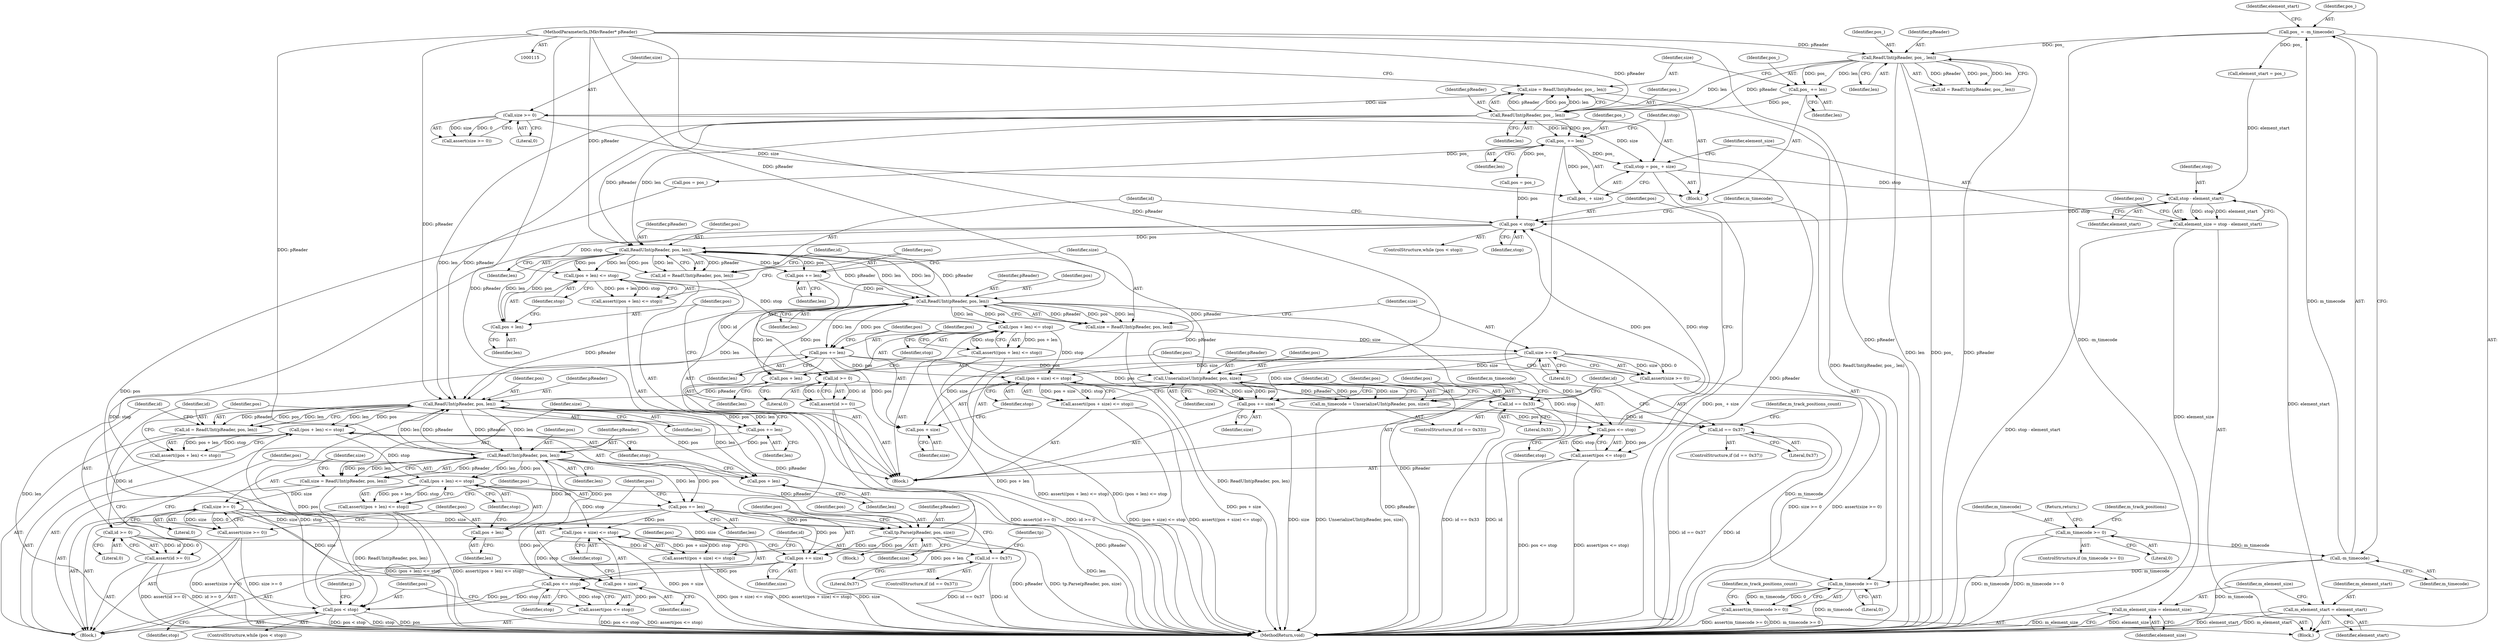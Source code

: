 digraph "1_Android_cc274e2abe8b2a6698a5c47d8aa4bb45f1f9538d_27@integer" {
"1000176" [label="(Call,stop = pos_ + size)"];
"1000173" [label="(Call,pos_ += len)"];
"1000165" [label="(Call,ReadUInt(pReader, pos_, len))"];
"1000146" [label="(Call,ReadUInt(pReader, pos_, len))"];
"1000116" [label="(MethodParameterIn,IMkvReader* pReader)"];
"1000132" [label="(Call,pos_ = -m_timecode)"];
"1000134" [label="(Call,-m_timecode)"];
"1000119" [label="(Call,m_timecode >= 0)"];
"1000159" [label="(Call,pos_ += len)"];
"1000170" [label="(Call,size >= 0)"];
"1000163" [label="(Call,size = ReadUInt(pReader, pos_, len))"];
"1000184" [label="(Call,stop - element_start)"];
"1000182" [label="(Call,element_size = stop - element_start)"];
"1000370" [label="(Call,m_element_size = element_size)"];
"1000192" [label="(Call,pos < stop)"];
"1000200" [label="(Call,ReadUInt(pReader, pos, len))"];
"1000198" [label="(Call,id = ReadUInt(pReader, pos, len))"];
"1000205" [label="(Call,id >= 0)"];
"1000204" [label="(Call,assert(id >= 0))"];
"1000244" [label="(Call,id == 0x33)"];
"1000255" [label="(Call,id == 0x37)"];
"1000209" [label="(Call,(pos + len) <= stop)"];
"1000208" [label="(Call,assert((pos + len) <= stop))"];
"1000229" [label="(Call,(pos + len) <= stop)"];
"1000228" [label="(Call,assert((pos + len) <= stop))"];
"1000238" [label="(Call,(pos + size) <= stop)"];
"1000237" [label="(Call,assert((pos + size) <= stop))"];
"1000264" [label="(Call,pos <= stop)"];
"1000263" [label="(Call,assert(pos <= stop))"];
"1000210" [label="(Call,pos + len)"];
"1000214" [label="(Call,pos += len)"];
"1000220" [label="(Call,ReadUInt(pReader, pos, len))"];
"1000218" [label="(Call,size = ReadUInt(pReader, pos, len))"];
"1000225" [label="(Call,size >= 0)"];
"1000224" [label="(Call,assert(size >= 0))"];
"1000239" [label="(Call,pos + size)"];
"1000249" [label="(Call,UnserializeUInt(pReader, pos, size))"];
"1000247" [label="(Call,m_timecode = UnserializeUInt(pReader, pos, size))"];
"1000268" [label="(Call,m_timecode >= 0)"];
"1000267" [label="(Call,assert(m_timecode >= 0))"];
"1000260" [label="(Call,pos += size)"];
"1000295" [label="(Call,ReadUInt(pReader, pos, len))"];
"1000293" [label="(Call,id = ReadUInt(pReader, pos, len))"];
"1000300" [label="(Call,id >= 0)"];
"1000299" [label="(Call,assert(id >= 0))"];
"1000339" [label="(Call,id == 0x37)"];
"1000304" [label="(Call,(pos + len) <= stop)"];
"1000303" [label="(Call,assert((pos + len) <= stop))"];
"1000324" [label="(Call,(pos + len) <= stop)"];
"1000323" [label="(Call,assert((pos + len) <= stop))"];
"1000333" [label="(Call,(pos + size) <= stop)"];
"1000332" [label="(Call,assert((pos + size) <= stop))"];
"1000357" [label="(Call,pos <= stop)"];
"1000287" [label="(Call,pos < stop)"];
"1000356" [label="(Call,assert(pos <= stop))"];
"1000305" [label="(Call,pos + len)"];
"1000309" [label="(Call,pos += len)"];
"1000315" [label="(Call,ReadUInt(pReader, pos, len))"];
"1000313" [label="(Call,size = ReadUInt(pReader, pos, len))"];
"1000320" [label="(Call,size >= 0)"];
"1000319" [label="(Call,assert(size >= 0))"];
"1000334" [label="(Call,pos + size)"];
"1000349" [label="(Call,tp.Parse(pReader, pos, size))"];
"1000353" [label="(Call,pos += size)"];
"1000325" [label="(Call,pos + len)"];
"1000329" [label="(Call,pos += len)"];
"1000230" [label="(Call,pos + len)"];
"1000234" [label="(Call,pos += len)"];
"1000367" [label="(Call,m_element_start = element_start)"];
"1000171" [label="(Identifier,size)"];
"1000265" [label="(Identifier,pos)"];
"1000241" [label="(Identifier,size)"];
"1000250" [label="(Identifier,pReader)"];
"1000252" [label="(Identifier,size)"];
"1000267" [label="(Call,assert(m_timecode >= 0))"];
"1000342" [label="(Block,)"];
"1000167" [label="(Identifier,pos_)"];
"1000269" [label="(Identifier,m_timecode)"];
"1000309" [label="(Call,pos += len)"];
"1000185" [label="(Identifier,stop)"];
"1000226" [label="(Identifier,size)"];
"1000236" [label="(Identifier,len)"];
"1000290" [label="(Block,)"];
"1000299" [label="(Call,assert(id >= 0))"];
"1000340" [label="(Identifier,id)"];
"1000239" [label="(Call,pos + size)"];
"1000311" [label="(Identifier,len)"];
"1000166" [label="(Identifier,pReader)"];
"1000270" [label="(Literal,0)"];
"1000372" [label="(Identifier,element_size)"];
"1000371" [label="(Identifier,m_element_size)"];
"1000144" [label="(Call,id = ReadUInt(pReader, pos_, len))"];
"1000260" [label="(Call,pos += size)"];
"1000220" [label="(Call,ReadUInt(pReader, pos, len))"];
"1000159" [label="(Call,pos_ += len)"];
"1000240" [label="(Identifier,pos)"];
"1000176" [label="(Call,stop = pos_ + size)"];
"1000293" [label="(Call,id = ReadUInt(pReader, pos, len))"];
"1000314" [label="(Identifier,size)"];
"1000218" [label="(Call,size = ReadUInt(pReader, pos, len))"];
"1000194" [label="(Identifier,stop)"];
"1000234" [label="(Call,pos += len)"];
"1000189" [label="(Identifier,pos)"];
"1000233" [label="(Identifier,stop)"];
"1000238" [label="(Call,(pos + size) <= stop)"];
"1000138" [label="(Identifier,element_start)"];
"1000300" [label="(Call,id >= 0)"];
"1000358" [label="(Identifier,pos)"];
"1000227" [label="(Literal,0)"];
"1000373" [label="(MethodReturn,void)"];
"1000288" [label="(Identifier,pos)"];
"1000305" [label="(Call,pos + len)"];
"1000330" [label="(Identifier,pos)"];
"1000323" [label="(Call,assert((pos + len) <= stop))"];
"1000202" [label="(Identifier,pos)"];
"1000307" [label="(Identifier,len)"];
"1000200" [label="(Call,ReadUInt(pReader, pos, len))"];
"1000122" [label="(Return,return;)"];
"1000242" [label="(Identifier,stop)"];
"1000134" [label="(Call,-m_timecode)"];
"1000119" [label="(Call,m_timecode >= 0)"];
"1000237" [label="(Call,assert((pos + size) <= stop))"];
"1000359" [label="(Identifier,stop)"];
"1000302" [label="(Literal,0)"];
"1000211" [label="(Identifier,pos)"];
"1000310" [label="(Identifier,pos)"];
"1000125" [label="(Identifier,m_track_positions)"];
"1000337" [label="(Identifier,stop)"];
"1000287" [label="(Call,pos < stop)"];
"1000255" [label="(Call,id == 0x37)"];
"1000334" [label="(Call,pos + size)"];
"1000201" [label="(Identifier,pReader)"];
"1000327" [label="(Identifier,len)"];
"1000264" [label="(Call,pos <= stop)"];
"1000336" [label="(Identifier,size)"];
"1000146" [label="(Call,ReadUInt(pReader, pos_, len))"];
"1000182" [label="(Call,element_size = stop - element_start)"];
"1000243" [label="(ControlStructure,if (id == 0x33))"];
"1000295" [label="(Call,ReadUInt(pReader, pos, len))"];
"1000244" [label="(Call,id == 0x33)"];
"1000325" [label="(Call,pos + len)"];
"1000321" [label="(Identifier,size)"];
"1000206" [label="(Identifier,id)"];
"1000177" [label="(Identifier,stop)"];
"1000349" [label="(Call,tp.Parse(pReader, pos, size))"];
"1000213" [label="(Identifier,stop)"];
"1000221" [label="(Identifier,pReader)"];
"1000183" [label="(Identifier,element_size)"];
"1000308" [label="(Identifier,stop)"];
"1000229" [label="(Call,(pos + len) <= stop)"];
"1000121" [label="(Literal,0)"];
"1000332" [label="(Call,assert((pos + size) <= stop))"];
"1000209" [label="(Call,(pos + len) <= stop)"];
"1000118" [label="(ControlStructure,if (m_timecode >= 0))"];
"1000313" [label="(Call,size = ReadUInt(pReader, pos, len))"];
"1000316" [label="(Identifier,pReader)"];
"1000329" [label="(Call,pos += len)"];
"1000169" [label="(Call,assert(size >= 0))"];
"1000216" [label="(Identifier,len)"];
"1000178" [label="(Call,pos_ + size)"];
"1000351" [label="(Identifier,pos)"];
"1000369" [label="(Identifier,element_start)"];
"1000247" [label="(Call,m_timecode = UnserializeUInt(pReader, pos, size))"];
"1000335" [label="(Identifier,pos)"];
"1000283" [label="(Call,pos = pos_)"];
"1000175" [label="(Identifier,len)"];
"1000168" [label="(Identifier,len)"];
"1000322" [label="(Literal,0)"];
"1000245" [label="(Identifier,id)"];
"1000225" [label="(Call,size >= 0)"];
"1000326" [label="(Identifier,pos)"];
"1000148" [label="(Identifier,pos_)"];
"1000135" [label="(Identifier,m_timecode)"];
"1000370" [label="(Call,m_element_size = element_size)"];
"1000263" [label="(Call,assert(pos <= stop))"];
"1000248" [label="(Identifier,m_timecode)"];
"1000141" [label="(Block,)"];
"1000224" [label="(Call,assert(size >= 0))"];
"1000199" [label="(Identifier,id)"];
"1000318" [label="(Identifier,len)"];
"1000261" [label="(Identifier,pos)"];
"1000174" [label="(Identifier,pos_)"];
"1000350" [label="(Identifier,pReader)"];
"1000254" [label="(ControlStructure,if (id == 0x37))"];
"1000353" [label="(Call,pos += size)"];
"1000315" [label="(Call,ReadUInt(pReader, pos, len))"];
"1000170" [label="(Call,size >= 0)"];
"1000232" [label="(Identifier,len)"];
"1000355" [label="(Identifier,size)"];
"1000163" [label="(Call,size = ReadUInt(pReader, pos_, len))"];
"1000210" [label="(Call,pos + len)"];
"1000286" [label="(ControlStructure,while (pos < stop))"];
"1000230" [label="(Call,pos + len)"];
"1000246" [label="(Literal,0x33)"];
"1000195" [label="(Block,)"];
"1000203" [label="(Identifier,len)"];
"1000273" [label="(Identifier,m_track_positions_count)"];
"1000149" [label="(Identifier,len)"];
"1000341" [label="(Literal,0x37)"];
"1000192" [label="(Call,pos < stop)"];
"1000257" [label="(Literal,0x37)"];
"1000367" [label="(Call,m_element_start = element_start)"];
"1000173" [label="(Call,pos_ += len)"];
"1000205" [label="(Call,id >= 0)"];
"1000339" [label="(Call,id == 0x37)"];
"1000333" [label="(Call,(pos + size) <= stop)"];
"1000317" [label="(Identifier,pos)"];
"1000319" [label="(Call,assert(size >= 0))"];
"1000268" [label="(Call,m_timecode >= 0)"];
"1000223" [label="(Identifier,len)"];
"1000368" [label="(Identifier,m_element_start)"];
"1000186" [label="(Identifier,element_start)"];
"1000193" [label="(Identifier,pos)"];
"1000191" [label="(ControlStructure,while (pos < stop))"];
"1000324" [label="(Call,(pos + len) <= stop)"];
"1000297" [label="(Identifier,pos)"];
"1000294" [label="(Identifier,id)"];
"1000120" [label="(Identifier,m_timecode)"];
"1000231" [label="(Identifier,pos)"];
"1000266" [label="(Identifier,stop)"];
"1000212" [label="(Identifier,len)"];
"1000235" [label="(Identifier,pos)"];
"1000298" [label="(Identifier,len)"];
"1000259" [label="(Identifier,m_track_positions_count)"];
"1000304" [label="(Call,(pos + len) <= stop)"];
"1000345" [label="(Identifier,tp)"];
"1000306" [label="(Identifier,pos)"];
"1000198" [label="(Call,id = ReadUInt(pReader, pos, len))"];
"1000354" [label="(Identifier,pos)"];
"1000215" [label="(Identifier,pos)"];
"1000289" [label="(Identifier,stop)"];
"1000219" [label="(Identifier,size)"];
"1000262" [label="(Identifier,size)"];
"1000364" [label="(Identifier,p)"];
"1000249" [label="(Call,UnserializeUInt(pReader, pos, size))"];
"1000165" [label="(Call,ReadUInt(pReader, pos_, len))"];
"1000172" [label="(Literal,0)"];
"1000204" [label="(Call,assert(id >= 0))"];
"1000161" [label="(Identifier,len)"];
"1000328" [label="(Identifier,stop)"];
"1000352" [label="(Identifier,size)"];
"1000303" [label="(Call,assert((pos + len) <= stop))"];
"1000228" [label="(Call,assert((pos + len) <= stop))"];
"1000357" [label="(Call,pos <= stop)"];
"1000184" [label="(Call,stop - element_start)"];
"1000222" [label="(Identifier,pos)"];
"1000356" [label="(Call,assert(pos <= stop))"];
"1000188" [label="(Call,pos = pos_)"];
"1000147" [label="(Identifier,pReader)"];
"1000164" [label="(Identifier,size)"];
"1000338" [label="(ControlStructure,if (id == 0x37))"];
"1000331" [label="(Identifier,len)"];
"1000137" [label="(Call,element_start = pos_)"];
"1000208" [label="(Call,assert((pos + len) <= stop))"];
"1000256" [label="(Identifier,id)"];
"1000296" [label="(Identifier,pReader)"];
"1000132" [label="(Call,pos_ = -m_timecode)"];
"1000214" [label="(Call,pos += len)"];
"1000301" [label="(Identifier,id)"];
"1000116" [label="(MethodParameterIn,IMkvReader* pReader)"];
"1000117" [label="(Block,)"];
"1000133" [label="(Identifier,pos_)"];
"1000320" [label="(Call,size >= 0)"];
"1000160" [label="(Identifier,pos_)"];
"1000251" [label="(Identifier,pos)"];
"1000207" [label="(Literal,0)"];
"1000176" -> "1000141"  [label="AST: "];
"1000176" -> "1000178"  [label="CFG: "];
"1000177" -> "1000176"  [label="AST: "];
"1000178" -> "1000176"  [label="AST: "];
"1000183" -> "1000176"  [label="CFG: "];
"1000176" -> "1000373"  [label="DDG: pos_ + size"];
"1000173" -> "1000176"  [label="DDG: pos_"];
"1000170" -> "1000176"  [label="DDG: size"];
"1000176" -> "1000184"  [label="DDG: stop"];
"1000173" -> "1000141"  [label="AST: "];
"1000173" -> "1000175"  [label="CFG: "];
"1000174" -> "1000173"  [label="AST: "];
"1000175" -> "1000173"  [label="AST: "];
"1000177" -> "1000173"  [label="CFG: "];
"1000173" -> "1000373"  [label="DDG: len"];
"1000165" -> "1000173"  [label="DDG: len"];
"1000165" -> "1000173"  [label="DDG: pos_"];
"1000173" -> "1000178"  [label="DDG: pos_"];
"1000173" -> "1000188"  [label="DDG: pos_"];
"1000173" -> "1000283"  [label="DDG: pos_"];
"1000165" -> "1000163"  [label="AST: "];
"1000165" -> "1000168"  [label="CFG: "];
"1000166" -> "1000165"  [label="AST: "];
"1000167" -> "1000165"  [label="AST: "];
"1000168" -> "1000165"  [label="AST: "];
"1000163" -> "1000165"  [label="CFG: "];
"1000165" -> "1000373"  [label="DDG: pReader"];
"1000165" -> "1000163"  [label="DDG: pReader"];
"1000165" -> "1000163"  [label="DDG: pos_"];
"1000165" -> "1000163"  [label="DDG: len"];
"1000146" -> "1000165"  [label="DDG: pReader"];
"1000146" -> "1000165"  [label="DDG: len"];
"1000116" -> "1000165"  [label="DDG: pReader"];
"1000159" -> "1000165"  [label="DDG: pos_"];
"1000165" -> "1000200"  [label="DDG: pReader"];
"1000165" -> "1000200"  [label="DDG: len"];
"1000165" -> "1000295"  [label="DDG: pReader"];
"1000165" -> "1000295"  [label="DDG: len"];
"1000146" -> "1000144"  [label="AST: "];
"1000146" -> "1000149"  [label="CFG: "];
"1000147" -> "1000146"  [label="AST: "];
"1000148" -> "1000146"  [label="AST: "];
"1000149" -> "1000146"  [label="AST: "];
"1000144" -> "1000146"  [label="CFG: "];
"1000146" -> "1000373"  [label="DDG: len"];
"1000146" -> "1000373"  [label="DDG: pos_"];
"1000146" -> "1000373"  [label="DDG: pReader"];
"1000146" -> "1000144"  [label="DDG: pReader"];
"1000146" -> "1000144"  [label="DDG: pos_"];
"1000146" -> "1000144"  [label="DDG: len"];
"1000116" -> "1000146"  [label="DDG: pReader"];
"1000132" -> "1000146"  [label="DDG: pos_"];
"1000146" -> "1000159"  [label="DDG: len"];
"1000146" -> "1000159"  [label="DDG: pos_"];
"1000116" -> "1000115"  [label="AST: "];
"1000116" -> "1000373"  [label="DDG: pReader"];
"1000116" -> "1000200"  [label="DDG: pReader"];
"1000116" -> "1000220"  [label="DDG: pReader"];
"1000116" -> "1000249"  [label="DDG: pReader"];
"1000116" -> "1000295"  [label="DDG: pReader"];
"1000116" -> "1000315"  [label="DDG: pReader"];
"1000116" -> "1000349"  [label="DDG: pReader"];
"1000132" -> "1000117"  [label="AST: "];
"1000132" -> "1000134"  [label="CFG: "];
"1000133" -> "1000132"  [label="AST: "];
"1000134" -> "1000132"  [label="AST: "];
"1000138" -> "1000132"  [label="CFG: "];
"1000132" -> "1000373"  [label="DDG: -m_timecode"];
"1000134" -> "1000132"  [label="DDG: m_timecode"];
"1000132" -> "1000137"  [label="DDG: pos_"];
"1000134" -> "1000135"  [label="CFG: "];
"1000135" -> "1000134"  [label="AST: "];
"1000134" -> "1000373"  [label="DDG: m_timecode"];
"1000119" -> "1000134"  [label="DDG: m_timecode"];
"1000134" -> "1000268"  [label="DDG: m_timecode"];
"1000119" -> "1000118"  [label="AST: "];
"1000119" -> "1000121"  [label="CFG: "];
"1000120" -> "1000119"  [label="AST: "];
"1000121" -> "1000119"  [label="AST: "];
"1000122" -> "1000119"  [label="CFG: "];
"1000125" -> "1000119"  [label="CFG: "];
"1000119" -> "1000373"  [label="DDG: m_timecode"];
"1000119" -> "1000373"  [label="DDG: m_timecode >= 0"];
"1000159" -> "1000141"  [label="AST: "];
"1000159" -> "1000161"  [label="CFG: "];
"1000160" -> "1000159"  [label="AST: "];
"1000161" -> "1000159"  [label="AST: "];
"1000164" -> "1000159"  [label="CFG: "];
"1000170" -> "1000169"  [label="AST: "];
"1000170" -> "1000172"  [label="CFG: "];
"1000171" -> "1000170"  [label="AST: "];
"1000172" -> "1000170"  [label="AST: "];
"1000169" -> "1000170"  [label="CFG: "];
"1000170" -> "1000169"  [label="DDG: size"];
"1000170" -> "1000169"  [label="DDG: 0"];
"1000163" -> "1000170"  [label="DDG: size"];
"1000170" -> "1000178"  [label="DDG: size"];
"1000163" -> "1000141"  [label="AST: "];
"1000164" -> "1000163"  [label="AST: "];
"1000171" -> "1000163"  [label="CFG: "];
"1000163" -> "1000373"  [label="DDG: ReadUInt(pReader, pos_, len)"];
"1000184" -> "1000182"  [label="AST: "];
"1000184" -> "1000186"  [label="CFG: "];
"1000185" -> "1000184"  [label="AST: "];
"1000186" -> "1000184"  [label="AST: "];
"1000182" -> "1000184"  [label="CFG: "];
"1000184" -> "1000182"  [label="DDG: stop"];
"1000184" -> "1000182"  [label="DDG: element_start"];
"1000137" -> "1000184"  [label="DDG: element_start"];
"1000184" -> "1000192"  [label="DDG: stop"];
"1000184" -> "1000367"  [label="DDG: element_start"];
"1000182" -> "1000117"  [label="AST: "];
"1000183" -> "1000182"  [label="AST: "];
"1000189" -> "1000182"  [label="CFG: "];
"1000182" -> "1000373"  [label="DDG: stop - element_start"];
"1000182" -> "1000370"  [label="DDG: element_size"];
"1000370" -> "1000117"  [label="AST: "];
"1000370" -> "1000372"  [label="CFG: "];
"1000371" -> "1000370"  [label="AST: "];
"1000372" -> "1000370"  [label="AST: "];
"1000373" -> "1000370"  [label="CFG: "];
"1000370" -> "1000373"  [label="DDG: element_size"];
"1000370" -> "1000373"  [label="DDG: m_element_size"];
"1000192" -> "1000191"  [label="AST: "];
"1000192" -> "1000194"  [label="CFG: "];
"1000193" -> "1000192"  [label="AST: "];
"1000194" -> "1000192"  [label="AST: "];
"1000199" -> "1000192"  [label="CFG: "];
"1000269" -> "1000192"  [label="CFG: "];
"1000188" -> "1000192"  [label="DDG: pos"];
"1000264" -> "1000192"  [label="DDG: pos"];
"1000264" -> "1000192"  [label="DDG: stop"];
"1000192" -> "1000200"  [label="DDG: pos"];
"1000192" -> "1000209"  [label="DDG: stop"];
"1000192" -> "1000287"  [label="DDG: stop"];
"1000200" -> "1000198"  [label="AST: "];
"1000200" -> "1000203"  [label="CFG: "];
"1000201" -> "1000200"  [label="AST: "];
"1000202" -> "1000200"  [label="AST: "];
"1000203" -> "1000200"  [label="AST: "];
"1000198" -> "1000200"  [label="CFG: "];
"1000200" -> "1000198"  [label="DDG: pReader"];
"1000200" -> "1000198"  [label="DDG: pos"];
"1000200" -> "1000198"  [label="DDG: len"];
"1000220" -> "1000200"  [label="DDG: pReader"];
"1000220" -> "1000200"  [label="DDG: len"];
"1000249" -> "1000200"  [label="DDG: pReader"];
"1000200" -> "1000209"  [label="DDG: pos"];
"1000200" -> "1000209"  [label="DDG: len"];
"1000200" -> "1000210"  [label="DDG: pos"];
"1000200" -> "1000210"  [label="DDG: len"];
"1000200" -> "1000214"  [label="DDG: len"];
"1000200" -> "1000214"  [label="DDG: pos"];
"1000200" -> "1000220"  [label="DDG: pReader"];
"1000200" -> "1000220"  [label="DDG: len"];
"1000198" -> "1000195"  [label="AST: "];
"1000199" -> "1000198"  [label="AST: "];
"1000206" -> "1000198"  [label="CFG: "];
"1000198" -> "1000205"  [label="DDG: id"];
"1000205" -> "1000204"  [label="AST: "];
"1000205" -> "1000207"  [label="CFG: "];
"1000206" -> "1000205"  [label="AST: "];
"1000207" -> "1000205"  [label="AST: "];
"1000204" -> "1000205"  [label="CFG: "];
"1000205" -> "1000204"  [label="DDG: id"];
"1000205" -> "1000204"  [label="DDG: 0"];
"1000205" -> "1000244"  [label="DDG: id"];
"1000204" -> "1000195"  [label="AST: "];
"1000211" -> "1000204"  [label="CFG: "];
"1000204" -> "1000373"  [label="DDG: id >= 0"];
"1000204" -> "1000373"  [label="DDG: assert(id >= 0)"];
"1000244" -> "1000243"  [label="AST: "];
"1000244" -> "1000246"  [label="CFG: "];
"1000245" -> "1000244"  [label="AST: "];
"1000246" -> "1000244"  [label="AST: "];
"1000248" -> "1000244"  [label="CFG: "];
"1000256" -> "1000244"  [label="CFG: "];
"1000244" -> "1000373"  [label="DDG: id == 0x33"];
"1000244" -> "1000373"  [label="DDG: id"];
"1000244" -> "1000255"  [label="DDG: id"];
"1000255" -> "1000254"  [label="AST: "];
"1000255" -> "1000257"  [label="CFG: "];
"1000256" -> "1000255"  [label="AST: "];
"1000257" -> "1000255"  [label="AST: "];
"1000259" -> "1000255"  [label="CFG: "];
"1000261" -> "1000255"  [label="CFG: "];
"1000255" -> "1000373"  [label="DDG: id == 0x37"];
"1000255" -> "1000373"  [label="DDG: id"];
"1000209" -> "1000208"  [label="AST: "];
"1000209" -> "1000213"  [label="CFG: "];
"1000210" -> "1000209"  [label="AST: "];
"1000213" -> "1000209"  [label="AST: "];
"1000208" -> "1000209"  [label="CFG: "];
"1000209" -> "1000208"  [label="DDG: pos + len"];
"1000209" -> "1000208"  [label="DDG: stop"];
"1000209" -> "1000229"  [label="DDG: stop"];
"1000208" -> "1000195"  [label="AST: "];
"1000215" -> "1000208"  [label="CFG: "];
"1000229" -> "1000228"  [label="AST: "];
"1000229" -> "1000233"  [label="CFG: "];
"1000230" -> "1000229"  [label="AST: "];
"1000233" -> "1000229"  [label="AST: "];
"1000228" -> "1000229"  [label="CFG: "];
"1000229" -> "1000373"  [label="DDG: pos + len"];
"1000229" -> "1000228"  [label="DDG: pos + len"];
"1000229" -> "1000228"  [label="DDG: stop"];
"1000220" -> "1000229"  [label="DDG: pos"];
"1000220" -> "1000229"  [label="DDG: len"];
"1000229" -> "1000238"  [label="DDG: stop"];
"1000228" -> "1000195"  [label="AST: "];
"1000235" -> "1000228"  [label="CFG: "];
"1000228" -> "1000373"  [label="DDG: assert((pos + len) <= stop)"];
"1000228" -> "1000373"  [label="DDG: (pos + len) <= stop"];
"1000238" -> "1000237"  [label="AST: "];
"1000238" -> "1000242"  [label="CFG: "];
"1000239" -> "1000238"  [label="AST: "];
"1000242" -> "1000238"  [label="AST: "];
"1000237" -> "1000238"  [label="CFG: "];
"1000238" -> "1000373"  [label="DDG: pos + size"];
"1000238" -> "1000237"  [label="DDG: pos + size"];
"1000238" -> "1000237"  [label="DDG: stop"];
"1000234" -> "1000238"  [label="DDG: pos"];
"1000225" -> "1000238"  [label="DDG: size"];
"1000238" -> "1000264"  [label="DDG: stop"];
"1000237" -> "1000195"  [label="AST: "];
"1000245" -> "1000237"  [label="CFG: "];
"1000237" -> "1000373"  [label="DDG: assert((pos + size) <= stop)"];
"1000237" -> "1000373"  [label="DDG: (pos + size) <= stop"];
"1000264" -> "1000263"  [label="AST: "];
"1000264" -> "1000266"  [label="CFG: "];
"1000265" -> "1000264"  [label="AST: "];
"1000266" -> "1000264"  [label="AST: "];
"1000263" -> "1000264"  [label="CFG: "];
"1000264" -> "1000263"  [label="DDG: pos"];
"1000264" -> "1000263"  [label="DDG: stop"];
"1000260" -> "1000264"  [label="DDG: pos"];
"1000263" -> "1000195"  [label="AST: "];
"1000193" -> "1000263"  [label="CFG: "];
"1000263" -> "1000373"  [label="DDG: assert(pos <= stop)"];
"1000263" -> "1000373"  [label="DDG: pos <= stop"];
"1000210" -> "1000212"  [label="CFG: "];
"1000211" -> "1000210"  [label="AST: "];
"1000212" -> "1000210"  [label="AST: "];
"1000213" -> "1000210"  [label="CFG: "];
"1000214" -> "1000195"  [label="AST: "];
"1000214" -> "1000216"  [label="CFG: "];
"1000215" -> "1000214"  [label="AST: "];
"1000216" -> "1000214"  [label="AST: "];
"1000219" -> "1000214"  [label="CFG: "];
"1000214" -> "1000220"  [label="DDG: pos"];
"1000220" -> "1000218"  [label="AST: "];
"1000220" -> "1000223"  [label="CFG: "];
"1000221" -> "1000220"  [label="AST: "];
"1000222" -> "1000220"  [label="AST: "];
"1000223" -> "1000220"  [label="AST: "];
"1000218" -> "1000220"  [label="CFG: "];
"1000220" -> "1000373"  [label="DDG: pReader"];
"1000220" -> "1000218"  [label="DDG: pReader"];
"1000220" -> "1000218"  [label="DDG: pos"];
"1000220" -> "1000218"  [label="DDG: len"];
"1000220" -> "1000230"  [label="DDG: pos"];
"1000220" -> "1000230"  [label="DDG: len"];
"1000220" -> "1000234"  [label="DDG: len"];
"1000220" -> "1000234"  [label="DDG: pos"];
"1000220" -> "1000249"  [label="DDG: pReader"];
"1000220" -> "1000295"  [label="DDG: pReader"];
"1000220" -> "1000295"  [label="DDG: len"];
"1000218" -> "1000195"  [label="AST: "];
"1000219" -> "1000218"  [label="AST: "];
"1000226" -> "1000218"  [label="CFG: "];
"1000218" -> "1000373"  [label="DDG: ReadUInt(pReader, pos, len)"];
"1000218" -> "1000225"  [label="DDG: size"];
"1000225" -> "1000224"  [label="AST: "];
"1000225" -> "1000227"  [label="CFG: "];
"1000226" -> "1000225"  [label="AST: "];
"1000227" -> "1000225"  [label="AST: "];
"1000224" -> "1000225"  [label="CFG: "];
"1000225" -> "1000224"  [label="DDG: size"];
"1000225" -> "1000224"  [label="DDG: 0"];
"1000225" -> "1000239"  [label="DDG: size"];
"1000225" -> "1000249"  [label="DDG: size"];
"1000225" -> "1000260"  [label="DDG: size"];
"1000224" -> "1000195"  [label="AST: "];
"1000231" -> "1000224"  [label="CFG: "];
"1000224" -> "1000373"  [label="DDG: size >= 0"];
"1000224" -> "1000373"  [label="DDG: assert(size >= 0)"];
"1000239" -> "1000241"  [label="CFG: "];
"1000240" -> "1000239"  [label="AST: "];
"1000241" -> "1000239"  [label="AST: "];
"1000242" -> "1000239"  [label="CFG: "];
"1000234" -> "1000239"  [label="DDG: pos"];
"1000249" -> "1000247"  [label="AST: "];
"1000249" -> "1000252"  [label="CFG: "];
"1000250" -> "1000249"  [label="AST: "];
"1000251" -> "1000249"  [label="AST: "];
"1000252" -> "1000249"  [label="AST: "];
"1000247" -> "1000249"  [label="CFG: "];
"1000249" -> "1000373"  [label="DDG: pReader"];
"1000249" -> "1000247"  [label="DDG: pReader"];
"1000249" -> "1000247"  [label="DDG: pos"];
"1000249" -> "1000247"  [label="DDG: size"];
"1000234" -> "1000249"  [label="DDG: pos"];
"1000249" -> "1000260"  [label="DDG: size"];
"1000249" -> "1000260"  [label="DDG: pos"];
"1000249" -> "1000295"  [label="DDG: pReader"];
"1000247" -> "1000243"  [label="AST: "];
"1000248" -> "1000247"  [label="AST: "];
"1000261" -> "1000247"  [label="CFG: "];
"1000247" -> "1000373"  [label="DDG: UnserializeUInt(pReader, pos, size)"];
"1000247" -> "1000268"  [label="DDG: m_timecode"];
"1000268" -> "1000267"  [label="AST: "];
"1000268" -> "1000270"  [label="CFG: "];
"1000269" -> "1000268"  [label="AST: "];
"1000270" -> "1000268"  [label="AST: "];
"1000267" -> "1000268"  [label="CFG: "];
"1000268" -> "1000373"  [label="DDG: m_timecode"];
"1000268" -> "1000267"  [label="DDG: m_timecode"];
"1000268" -> "1000267"  [label="DDG: 0"];
"1000267" -> "1000117"  [label="AST: "];
"1000273" -> "1000267"  [label="CFG: "];
"1000267" -> "1000373"  [label="DDG: assert(m_timecode >= 0)"];
"1000267" -> "1000373"  [label="DDG: m_timecode >= 0"];
"1000260" -> "1000195"  [label="AST: "];
"1000260" -> "1000262"  [label="CFG: "];
"1000261" -> "1000260"  [label="AST: "];
"1000262" -> "1000260"  [label="AST: "];
"1000265" -> "1000260"  [label="CFG: "];
"1000260" -> "1000373"  [label="DDG: size"];
"1000234" -> "1000260"  [label="DDG: pos"];
"1000295" -> "1000293"  [label="AST: "];
"1000295" -> "1000298"  [label="CFG: "];
"1000296" -> "1000295"  [label="AST: "];
"1000297" -> "1000295"  [label="AST: "];
"1000298" -> "1000295"  [label="AST: "];
"1000293" -> "1000295"  [label="CFG: "];
"1000295" -> "1000293"  [label="DDG: pReader"];
"1000295" -> "1000293"  [label="DDG: pos"];
"1000295" -> "1000293"  [label="DDG: len"];
"1000315" -> "1000295"  [label="DDG: pReader"];
"1000315" -> "1000295"  [label="DDG: len"];
"1000349" -> "1000295"  [label="DDG: pReader"];
"1000287" -> "1000295"  [label="DDG: pos"];
"1000295" -> "1000304"  [label="DDG: pos"];
"1000295" -> "1000304"  [label="DDG: len"];
"1000295" -> "1000305"  [label="DDG: pos"];
"1000295" -> "1000305"  [label="DDG: len"];
"1000295" -> "1000309"  [label="DDG: len"];
"1000295" -> "1000309"  [label="DDG: pos"];
"1000295" -> "1000315"  [label="DDG: pReader"];
"1000295" -> "1000315"  [label="DDG: len"];
"1000293" -> "1000290"  [label="AST: "];
"1000294" -> "1000293"  [label="AST: "];
"1000301" -> "1000293"  [label="CFG: "];
"1000293" -> "1000300"  [label="DDG: id"];
"1000300" -> "1000299"  [label="AST: "];
"1000300" -> "1000302"  [label="CFG: "];
"1000301" -> "1000300"  [label="AST: "];
"1000302" -> "1000300"  [label="AST: "];
"1000299" -> "1000300"  [label="CFG: "];
"1000300" -> "1000299"  [label="DDG: id"];
"1000300" -> "1000299"  [label="DDG: 0"];
"1000300" -> "1000339"  [label="DDG: id"];
"1000299" -> "1000290"  [label="AST: "];
"1000306" -> "1000299"  [label="CFG: "];
"1000299" -> "1000373"  [label="DDG: assert(id >= 0)"];
"1000299" -> "1000373"  [label="DDG: id >= 0"];
"1000339" -> "1000338"  [label="AST: "];
"1000339" -> "1000341"  [label="CFG: "];
"1000340" -> "1000339"  [label="AST: "];
"1000341" -> "1000339"  [label="AST: "];
"1000345" -> "1000339"  [label="CFG: "];
"1000354" -> "1000339"  [label="CFG: "];
"1000339" -> "1000373"  [label="DDG: id == 0x37"];
"1000339" -> "1000373"  [label="DDG: id"];
"1000304" -> "1000303"  [label="AST: "];
"1000304" -> "1000308"  [label="CFG: "];
"1000305" -> "1000304"  [label="AST: "];
"1000308" -> "1000304"  [label="AST: "];
"1000303" -> "1000304"  [label="CFG: "];
"1000304" -> "1000303"  [label="DDG: pos + len"];
"1000304" -> "1000303"  [label="DDG: stop"];
"1000287" -> "1000304"  [label="DDG: stop"];
"1000304" -> "1000324"  [label="DDG: stop"];
"1000303" -> "1000290"  [label="AST: "];
"1000310" -> "1000303"  [label="CFG: "];
"1000324" -> "1000323"  [label="AST: "];
"1000324" -> "1000328"  [label="CFG: "];
"1000325" -> "1000324"  [label="AST: "];
"1000328" -> "1000324"  [label="AST: "];
"1000323" -> "1000324"  [label="CFG: "];
"1000324" -> "1000373"  [label="DDG: pos + len"];
"1000324" -> "1000323"  [label="DDG: pos + len"];
"1000324" -> "1000323"  [label="DDG: stop"];
"1000315" -> "1000324"  [label="DDG: pos"];
"1000315" -> "1000324"  [label="DDG: len"];
"1000324" -> "1000333"  [label="DDG: stop"];
"1000323" -> "1000290"  [label="AST: "];
"1000330" -> "1000323"  [label="CFG: "];
"1000323" -> "1000373"  [label="DDG: (pos + len) <= stop"];
"1000323" -> "1000373"  [label="DDG: assert((pos + len) <= stop)"];
"1000333" -> "1000332"  [label="AST: "];
"1000333" -> "1000337"  [label="CFG: "];
"1000334" -> "1000333"  [label="AST: "];
"1000337" -> "1000333"  [label="AST: "];
"1000332" -> "1000333"  [label="CFG: "];
"1000333" -> "1000373"  [label="DDG: pos + size"];
"1000333" -> "1000332"  [label="DDG: pos + size"];
"1000333" -> "1000332"  [label="DDG: stop"];
"1000329" -> "1000333"  [label="DDG: pos"];
"1000320" -> "1000333"  [label="DDG: size"];
"1000333" -> "1000357"  [label="DDG: stop"];
"1000332" -> "1000290"  [label="AST: "];
"1000340" -> "1000332"  [label="CFG: "];
"1000332" -> "1000373"  [label="DDG: (pos + size) <= stop"];
"1000332" -> "1000373"  [label="DDG: assert((pos + size) <= stop)"];
"1000357" -> "1000356"  [label="AST: "];
"1000357" -> "1000359"  [label="CFG: "];
"1000358" -> "1000357"  [label="AST: "];
"1000359" -> "1000357"  [label="AST: "];
"1000356" -> "1000357"  [label="CFG: "];
"1000357" -> "1000287"  [label="DDG: pos"];
"1000357" -> "1000287"  [label="DDG: stop"];
"1000357" -> "1000356"  [label="DDG: pos"];
"1000357" -> "1000356"  [label="DDG: stop"];
"1000353" -> "1000357"  [label="DDG: pos"];
"1000287" -> "1000286"  [label="AST: "];
"1000287" -> "1000289"  [label="CFG: "];
"1000288" -> "1000287"  [label="AST: "];
"1000289" -> "1000287"  [label="AST: "];
"1000294" -> "1000287"  [label="CFG: "];
"1000364" -> "1000287"  [label="CFG: "];
"1000287" -> "1000373"  [label="DDG: pos < stop"];
"1000287" -> "1000373"  [label="DDG: stop"];
"1000287" -> "1000373"  [label="DDG: pos"];
"1000283" -> "1000287"  [label="DDG: pos"];
"1000356" -> "1000290"  [label="AST: "];
"1000288" -> "1000356"  [label="CFG: "];
"1000356" -> "1000373"  [label="DDG: assert(pos <= stop)"];
"1000356" -> "1000373"  [label="DDG: pos <= stop"];
"1000305" -> "1000307"  [label="CFG: "];
"1000306" -> "1000305"  [label="AST: "];
"1000307" -> "1000305"  [label="AST: "];
"1000308" -> "1000305"  [label="CFG: "];
"1000309" -> "1000290"  [label="AST: "];
"1000309" -> "1000311"  [label="CFG: "];
"1000310" -> "1000309"  [label="AST: "];
"1000311" -> "1000309"  [label="AST: "];
"1000314" -> "1000309"  [label="CFG: "];
"1000309" -> "1000315"  [label="DDG: pos"];
"1000315" -> "1000313"  [label="AST: "];
"1000315" -> "1000318"  [label="CFG: "];
"1000316" -> "1000315"  [label="AST: "];
"1000317" -> "1000315"  [label="AST: "];
"1000318" -> "1000315"  [label="AST: "];
"1000313" -> "1000315"  [label="CFG: "];
"1000315" -> "1000373"  [label="DDG: pReader"];
"1000315" -> "1000313"  [label="DDG: pReader"];
"1000315" -> "1000313"  [label="DDG: pos"];
"1000315" -> "1000313"  [label="DDG: len"];
"1000315" -> "1000325"  [label="DDG: pos"];
"1000315" -> "1000325"  [label="DDG: len"];
"1000315" -> "1000329"  [label="DDG: len"];
"1000315" -> "1000329"  [label="DDG: pos"];
"1000315" -> "1000349"  [label="DDG: pReader"];
"1000313" -> "1000290"  [label="AST: "];
"1000314" -> "1000313"  [label="AST: "];
"1000321" -> "1000313"  [label="CFG: "];
"1000313" -> "1000373"  [label="DDG: ReadUInt(pReader, pos, len)"];
"1000313" -> "1000320"  [label="DDG: size"];
"1000320" -> "1000319"  [label="AST: "];
"1000320" -> "1000322"  [label="CFG: "];
"1000321" -> "1000320"  [label="AST: "];
"1000322" -> "1000320"  [label="AST: "];
"1000319" -> "1000320"  [label="CFG: "];
"1000320" -> "1000319"  [label="DDG: size"];
"1000320" -> "1000319"  [label="DDG: 0"];
"1000320" -> "1000334"  [label="DDG: size"];
"1000320" -> "1000349"  [label="DDG: size"];
"1000320" -> "1000353"  [label="DDG: size"];
"1000319" -> "1000290"  [label="AST: "];
"1000326" -> "1000319"  [label="CFG: "];
"1000319" -> "1000373"  [label="DDG: assert(size >= 0)"];
"1000319" -> "1000373"  [label="DDG: size >= 0"];
"1000334" -> "1000336"  [label="CFG: "];
"1000335" -> "1000334"  [label="AST: "];
"1000336" -> "1000334"  [label="AST: "];
"1000337" -> "1000334"  [label="CFG: "];
"1000329" -> "1000334"  [label="DDG: pos"];
"1000349" -> "1000342"  [label="AST: "];
"1000349" -> "1000352"  [label="CFG: "];
"1000350" -> "1000349"  [label="AST: "];
"1000351" -> "1000349"  [label="AST: "];
"1000352" -> "1000349"  [label="AST: "];
"1000354" -> "1000349"  [label="CFG: "];
"1000349" -> "1000373"  [label="DDG: tp.Parse(pReader, pos, size)"];
"1000349" -> "1000373"  [label="DDG: pReader"];
"1000329" -> "1000349"  [label="DDG: pos"];
"1000349" -> "1000353"  [label="DDG: size"];
"1000349" -> "1000353"  [label="DDG: pos"];
"1000353" -> "1000290"  [label="AST: "];
"1000353" -> "1000355"  [label="CFG: "];
"1000354" -> "1000353"  [label="AST: "];
"1000355" -> "1000353"  [label="AST: "];
"1000358" -> "1000353"  [label="CFG: "];
"1000353" -> "1000373"  [label="DDG: size"];
"1000329" -> "1000353"  [label="DDG: pos"];
"1000325" -> "1000327"  [label="CFG: "];
"1000326" -> "1000325"  [label="AST: "];
"1000327" -> "1000325"  [label="AST: "];
"1000328" -> "1000325"  [label="CFG: "];
"1000329" -> "1000290"  [label="AST: "];
"1000329" -> "1000331"  [label="CFG: "];
"1000330" -> "1000329"  [label="AST: "];
"1000331" -> "1000329"  [label="AST: "];
"1000335" -> "1000329"  [label="CFG: "];
"1000329" -> "1000373"  [label="DDG: len"];
"1000230" -> "1000232"  [label="CFG: "];
"1000231" -> "1000230"  [label="AST: "];
"1000232" -> "1000230"  [label="AST: "];
"1000233" -> "1000230"  [label="CFG: "];
"1000234" -> "1000195"  [label="AST: "];
"1000234" -> "1000236"  [label="CFG: "];
"1000235" -> "1000234"  [label="AST: "];
"1000236" -> "1000234"  [label="AST: "];
"1000240" -> "1000234"  [label="CFG: "];
"1000234" -> "1000373"  [label="DDG: len"];
"1000367" -> "1000117"  [label="AST: "];
"1000367" -> "1000369"  [label="CFG: "];
"1000368" -> "1000367"  [label="AST: "];
"1000369" -> "1000367"  [label="AST: "];
"1000371" -> "1000367"  [label="CFG: "];
"1000367" -> "1000373"  [label="DDG: element_start"];
"1000367" -> "1000373"  [label="DDG: m_element_start"];
}
